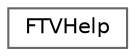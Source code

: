 digraph "Graphical Class Hierarchy"
{
 // INTERACTIVE_SVG=YES
 // LATEX_PDF_SIZE
  bgcolor="transparent";
  edge [fontname=Helvetica,fontsize=10,labelfontname=Helvetica,labelfontsize=10];
  node [fontname=Helvetica,fontsize=10,shape=box,height=0.2,width=0.4];
  rankdir="LR";
  Node0 [id="Node000000",label="FTVHelp",height=0.2,width=0.4,color="grey40", fillcolor="white", style="filled",URL="$d6/d14/class_f_t_v_help.html",tooltip="A class that generates a dynamic tree view side panel."];
}
